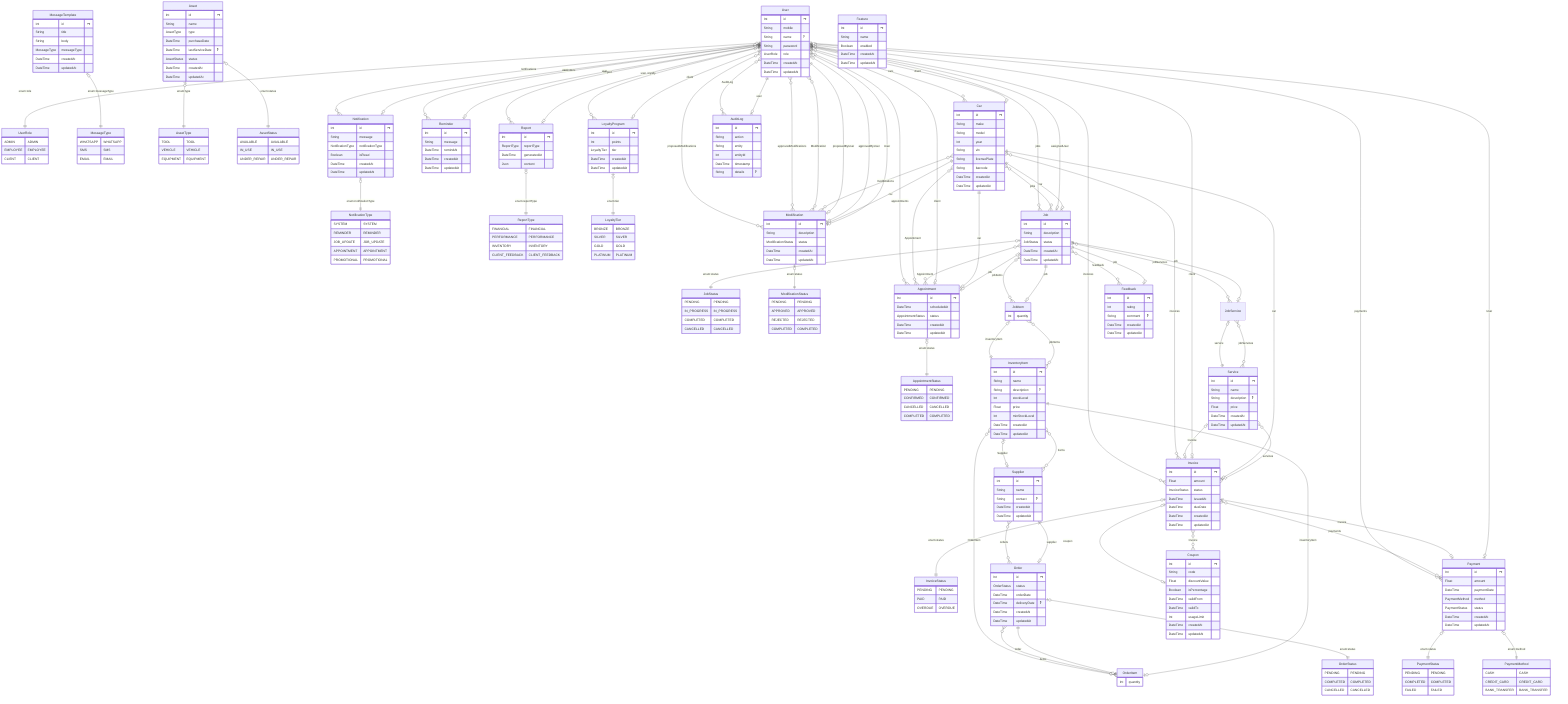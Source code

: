 erDiagram

        UserRole {
            ADMIN ADMIN
EMPLOYEE EMPLOYEE
CLIENT CLIENT
        }
    


        JobStatus {
            PENDING PENDING
IN_PROGRESS IN_PROGRESS
COMPLETED COMPLETED
CANCELLED CANCELLED
        }
    


        AppointmentStatus {
            PENDING PENDING
CONFIRMED CONFIRMED
CANCELLED CANCELLED
COMPLETED COMPLETED
        }
    


        InvoiceStatus {
            PENDING PENDING
PAID PAID
OVERDUE OVERDUE
        }
    


        PaymentMethod {
            CASH CASH
CREDIT_CARD CREDIT_CARD
BANK_TRANSFER BANK_TRANSFER
        }
    


        PaymentStatus {
            PENDING PENDING
COMPLETED COMPLETED
FAILED FAILED
        }
    


        OrderStatus {
            PENDING PENDING
COMPLETED COMPLETED
CANCELLED CANCELLED
        }
    


        NotificationType {
            SYSTEM SYSTEM
REMINDER REMINDER
JOB_UPDATE JOB_UPDATE
APPOINTMENT APPOINTMENT
PROMOTIONAL PROMOTIONAL
        }
    


        ReportType {
            FINANCIAL FINANCIAL
PERFORMANCE PERFORMANCE
INVENTORY INVENTORY
CLIENT_FEEDBACK CLIENT_FEEDBACK
        }
    


        LoyaltyTier {
            BRONZE BRONZE
SILVER SILVER
GOLD GOLD
PLATINUM PLATINUM
        }
    


        MessageType {
            WHATSAPP WHATSAPP
SMS SMS
EMAIL EMAIL
        }
    


        ModificationStatus {
            PENDING PENDING
APPROVED APPROVED
REJECTED REJECTED
COMPLETED COMPLETED
        }
    


        AssetType {
            TOOL TOOL
VEHICLE VEHICLE
EQUIPMENT EQUIPMENT
        }
    


        AssetStatus {
            AVAILABLE AVAILABLE
IN_USE IN_USE
UNDER_REPAIR UNDER_REPAIR
        }
    
  "User" {
    Int id "🗝️"
    String mobile 
    String name "❓"
    String password 
    UserRole role 
    DateTime createdAt 
    DateTime updatedAt 
    }
  

  "Car" {
    Int id "🗝️"
    String make 
    String model 
    Int year 
    String vin 
    String licensePlate 
    String barcode 
    DateTime createdAt 
    DateTime updatedAt 
    }
  

  "Job" {
    Int id "🗝️"
    String description 
    JobStatus status 
    DateTime createdAt 
    DateTime updatedAt 
    }
  

  "JobService" {

    }
  

  "Service" {
    Int id "🗝️"
    String name 
    String description "❓"
    Float price 
    DateTime createdAt 
    DateTime updatedAt 
    }
  

  "Reminder" {
    Int id "🗝️"
    String message 
    DateTime remindAt 
    DateTime createdAt 
    DateTime updatedAt 
    }
  

  "Modification" {
    Int id "🗝️"
    String description 
    ModificationStatus status 
    DateTime createdAt 
    DateTime updatedAt 
    }
  

  "Appointment" {
    Int id "🗝️"
    DateTime scheduledAt 
    AppointmentStatus status 
    DateTime createdAt 
    DateTime updatedAt 
    }
  

  "Invoice" {
    Int id "🗝️"
    Float amount 
    InvoiceStatus status 
    DateTime issuedAt 
    DateTime dueDate 
    DateTime createdAt 
    DateTime updatedAt 
    }
  

  "Payment" {
    Int id "🗝️"
    Float amount 
    DateTime paymentDate 
    PaymentMethod method 
    PaymentStatus status 
    DateTime createdAt 
    DateTime updatedAt 
    }
  

  "InventoryItem" {
    Int id "🗝️"
    String name 
    String description "❓"
    Int stockLevel 
    Float price 
    Int minStockLevel 
    DateTime createdAt 
    DateTime updatedAt 
    }
  

  "JobItem" {
    Int quantity 
    }
  

  "Supplier" {
    Int id "🗝️"
    String name 
    String contact "❓"
    DateTime createdAt 
    DateTime updatedAt 
    }
  

  "Order" {
    Int id "🗝️"
    OrderStatus status 
    DateTime orderDate 
    DateTime deliveryDate "❓"
    DateTime createdAt 
    DateTime updatedAt 
    }
  

  "OrderItem" {
    Int quantity 
    }
  

  "LoyaltyProgram" {
    Int id "🗝️"
    Int points 
    LoyaltyTier tier 
    DateTime createdAt 
    DateTime updatedAt 
    }
  

  "Notification" {
    Int id "🗝️"
    String message 
    NotificationType notificationType 
    Boolean isRead 
    DateTime createdAt 
    DateTime updatedAt 
    }
  

  "Report" {
    Int id "🗝️"
    ReportType reportType 
    DateTime generatedAt 
    Json content 
    }
  

  "Coupon" {
    Int id "🗝️"
    String code 
    Float discountValue 
    Boolean isPercentage 
    DateTime validFrom 
    DateTime validTo 
    Int usageLimit 
    DateTime createdAt 
    DateTime updatedAt 
    }
  

  "Feedback" {
    Int id "🗝️"
    Int rating 
    String comment "❓"
    DateTime createdAt 
    DateTime updatedAt 
    }
  

  "Asset" {
    Int id "🗝️"
    String name 
    AssetType type 
    DateTime purchaseDate 
    DateTime lastServiceDate "❓"
    AssetStatus status 
    DateTime createdAt 
    DateTime updatedAt 
    }
  

  "MessageTemplate" {
    Int id "🗝️"
    String title 
    String body 
    MessageType messageType 
    DateTime createdAt 
    DateTime updatedAt 
    }
  

  "AuditLog" {
    Int id "🗝️"
    String action 
    String entity 
    Int entityId 
    DateTime timestamp 
    String details "❓"
    }
  

  "Feature" {
    Int id "🗝️"
    String name 
    Boolean enabled 
    DateTime createdAt 
    DateTime updatedAt 
    }
  
    "User" o|--|| "UserRole" : "enum:role"
    "User" o{--}o "Car" : "cars"
    "User" o{--}o "Job" : "jobs"
    "User" o{--}o "Invoice" : "invoices"
    "User" o{--}o "Payment" : "payments"
    "User" o{--}o "Appointment" : "appointments"
    "User" o{--}o "Reminder" : "reminders"
    "User" o{--}o "Notification" : "notifications"
    "User" o{--}o "LoyaltyProgram" : "loyalty"
    "User" o{--}o "Modification" : "proposedModifications"
    "User" o{--}o "Modification" : "approvedModifications"
    "User" o{--}o "Modification" : "Modification"
    "User" o{--}o "Report" : "Report"
    "User" o{--}o "AuditLog" : "AuditLog"
    "Car" o|--|| "User" : "client"
    "Car" o{--}o "Modification" : "modifications"
    "Car" o{--}o "Job" : "jobs"
    "Car" o{--}o "Invoice" : "invoices"
    "Car" o{--}o "Appointment" : "Appointment"
    "Job" o|--|| "JobStatus" : "enum:status"
    "Job" o|--|| "User" : "assignedUser"
    "Job" o|--|| "Car" : "car"
    "Job" o{--}o "JobService" : "jobServices"
    "Job" o{--}o "JobItem" : "jobItems"
    "Job" o{--}o "Feedback" : "feedback"
    "Job" o{--}o "Appointment" : "Appointment"
    "JobService" o|--|| "Job" : "job"
    "JobService" o|--|| "Service" : "service"
    "Service" o{--}o "JobService" : "jobServices"
    "Service" o|--|o "Invoice" : "Invoice"
    "Reminder" o|--|| "User" : "user"
    "Modification" o|--|| "ModificationStatus" : "enum:status"
    "Modification" o|--|| "User" : "proposedByUser"
    "Modification" o|--|o "User" : "approvedByUser"
    "Modification" o|--|| "Car" : "car"
    "Modification" o|--|o "User" : "User"
    "Appointment" o|--|| "User" : "client"
    "Appointment" o|--|| "Car" : "car"
    "Appointment" o|--|| "AppointmentStatus" : "enum:status"
    "Appointment" o|--|o "Job" : "job"
    "Invoice" o|--|| "InvoiceStatus" : "enum:status"
    "Invoice" o|--|| "User" : "client"
    "Invoice" o|--|| "Car" : "car"
    "Invoice" o{--}o "Service" : "services"
    "Invoice" o{--}o "Payment" : "payments"
    "Invoice" o|--|o "Coupon" : "coupon"
    "Payment" o|--|| "Invoice" : "invoice"
    "Payment" o|--|| "PaymentMethod" : "enum:method"
    "Payment" o|--|| "PaymentStatus" : "enum:status"
    "Payment" o|--|o "User" : "User"
    "InventoryItem" o{--}o "JobItem" : "jobItems"
    "InventoryItem" o|--|o "Supplier" : "Supplier"
    "InventoryItem" o{--}o "OrderItem" : "OrderItem"
    "JobItem" o|--|| "Job" : "job"
    "JobItem" o|--|| "InventoryItem" : "inventoryItem"
    "Supplier" o{--}o "InventoryItem" : "items"
    "Supplier" o{--}o "Order" : "orders"
    "Order" o|--|| "Supplier" : "supplier"
    "Order" o{--}o "OrderItem" : "items"
    "Order" o|--|| "OrderStatus" : "enum:status"
    "OrderItem" o|--|| "Order" : "order"
    "OrderItem" o|--|| "InventoryItem" : "inventoryItem"
    "LoyaltyProgram" o|--|| "User" : "client"
    "LoyaltyProgram" o|--|| "LoyaltyTier" : "enum:tier"
    "Notification" o|--|| "NotificationType" : "enum:notificationType"
    "Notification" o|--|| "User" : "user"
    "Report" o|--|| "ReportType" : "enum:reportType"
    "Report" o|--|| "User" : "user"
    "Coupon" o{--}o "Invoice" : "Invoice"
    "Feedback" o|--|| "Job" : "job"
    "Asset" o|--|| "AssetType" : "enum:type"
    "Asset" o|--|| "AssetStatus" : "enum:status"
    "MessageTemplate" o|--|| "MessageType" : "enum:messageType"
    "AuditLog" o|--|| "User" : "user"